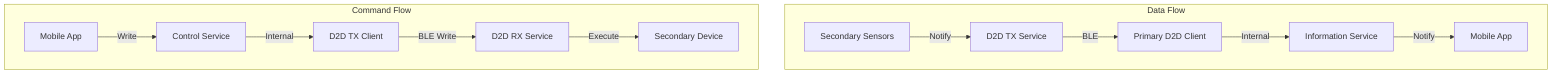 graph TB
    subgraph "Data Flow"
        SEC[Secondary Sensors] -->|"Notify"| SECTX[D2D TX Service]
        SECTX -->|"BLE"| PRIMRX[Primary D2D Client]
        PRIMRX -->|"Internal"| PRIMINFO[Information Service]
        PRIMINFO -->|"Notify"| PHONE[Mobile App]
    end
    
    subgraph "Command Flow"
        PHONE2[Mobile App] -->|"Write"| PRIMCTRL[Control Service]
        PRIMCTRL -->|"Internal"| PRIMD2D[D2D TX Client]
        PRIMD2D -->|"BLE Write"| SECRX[D2D RX Service]
        SECRX -->|"Execute"| SECDEV[Secondary Device]
    end